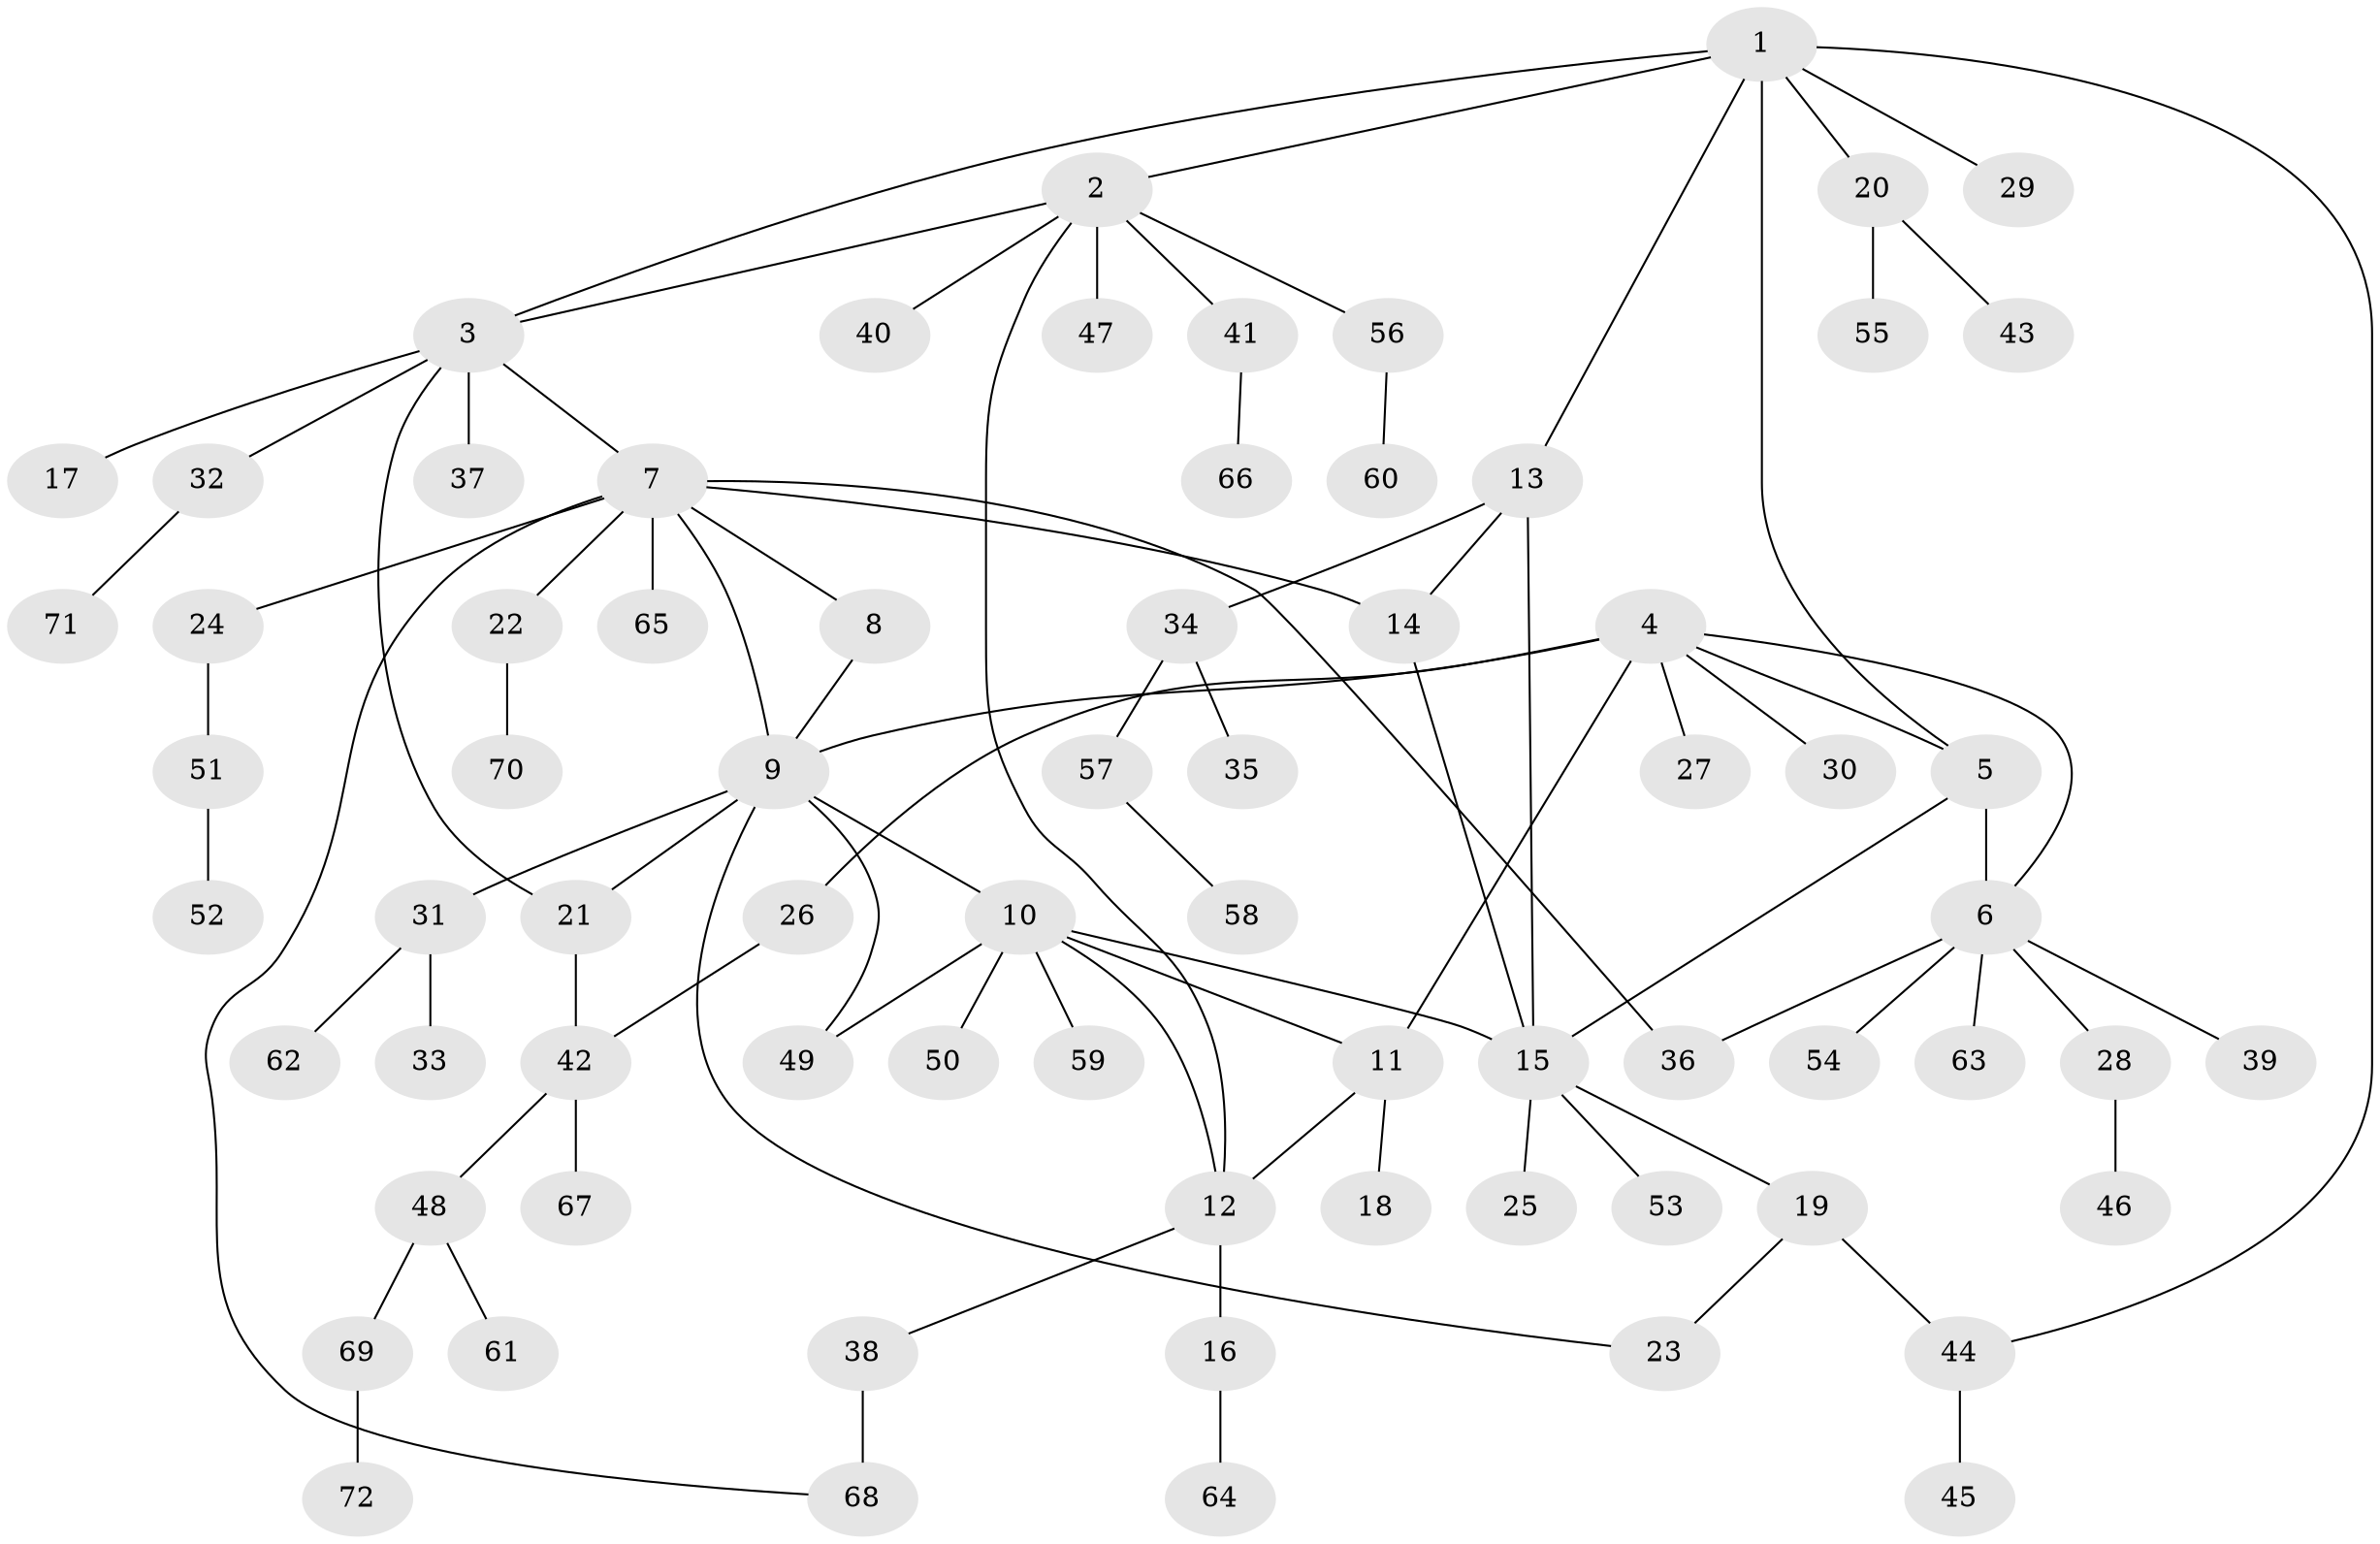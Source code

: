 // Generated by graph-tools (version 1.1) at 2025/11/02/27/25 16:11:36]
// undirected, 72 vertices, 89 edges
graph export_dot {
graph [start="1"]
  node [color=gray90,style=filled];
  1;
  2;
  3;
  4;
  5;
  6;
  7;
  8;
  9;
  10;
  11;
  12;
  13;
  14;
  15;
  16;
  17;
  18;
  19;
  20;
  21;
  22;
  23;
  24;
  25;
  26;
  27;
  28;
  29;
  30;
  31;
  32;
  33;
  34;
  35;
  36;
  37;
  38;
  39;
  40;
  41;
  42;
  43;
  44;
  45;
  46;
  47;
  48;
  49;
  50;
  51;
  52;
  53;
  54;
  55;
  56;
  57;
  58;
  59;
  60;
  61;
  62;
  63;
  64;
  65;
  66;
  67;
  68;
  69;
  70;
  71;
  72;
  1 -- 2;
  1 -- 3;
  1 -- 5;
  1 -- 13;
  1 -- 20;
  1 -- 29;
  1 -- 44;
  2 -- 3;
  2 -- 12;
  2 -- 40;
  2 -- 41;
  2 -- 47;
  2 -- 56;
  3 -- 7;
  3 -- 17;
  3 -- 21;
  3 -- 32;
  3 -- 37;
  4 -- 5;
  4 -- 6;
  4 -- 9;
  4 -- 11;
  4 -- 26;
  4 -- 27;
  4 -- 30;
  5 -- 6;
  5 -- 15;
  6 -- 28;
  6 -- 36;
  6 -- 39;
  6 -- 54;
  6 -- 63;
  7 -- 8;
  7 -- 9;
  7 -- 14;
  7 -- 22;
  7 -- 24;
  7 -- 36;
  7 -- 65;
  7 -- 68;
  8 -- 9;
  9 -- 10;
  9 -- 21;
  9 -- 23;
  9 -- 31;
  9 -- 49;
  10 -- 11;
  10 -- 12;
  10 -- 15;
  10 -- 49;
  10 -- 50;
  10 -- 59;
  11 -- 12;
  11 -- 18;
  12 -- 16;
  12 -- 38;
  13 -- 14;
  13 -- 15;
  13 -- 34;
  14 -- 15;
  15 -- 19;
  15 -- 25;
  15 -- 53;
  16 -- 64;
  19 -- 23;
  19 -- 44;
  20 -- 43;
  20 -- 55;
  21 -- 42;
  22 -- 70;
  24 -- 51;
  26 -- 42;
  28 -- 46;
  31 -- 33;
  31 -- 62;
  32 -- 71;
  34 -- 35;
  34 -- 57;
  38 -- 68;
  41 -- 66;
  42 -- 48;
  42 -- 67;
  44 -- 45;
  48 -- 61;
  48 -- 69;
  51 -- 52;
  56 -- 60;
  57 -- 58;
  69 -- 72;
}
